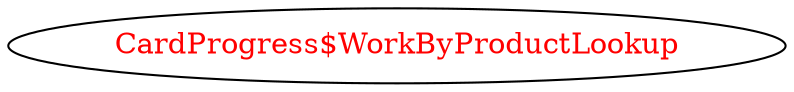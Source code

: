 digraph dependencyGraph {
 concentrate=true;
 ranksep="2.0";
 rankdir="LR"; 
 splines="ortho";
"CardProgress$WorkByProductLookup" [fontcolor="red"];
}